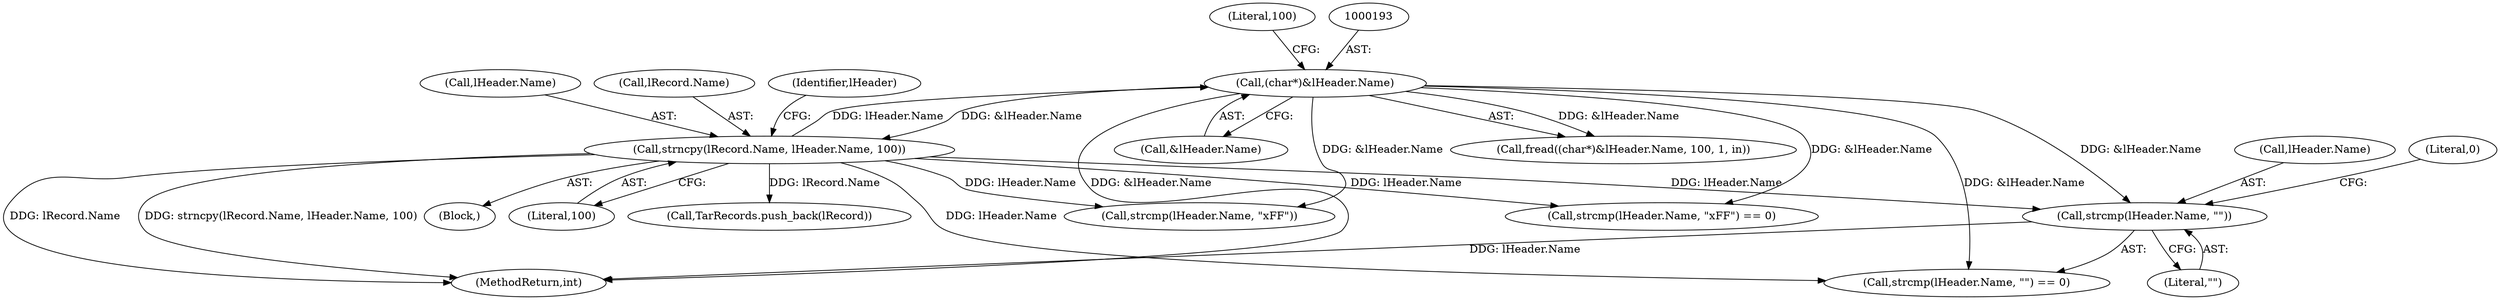 digraph "0_savannah_40cc957f52e772f45125126439ba9333cf2d2998_0@API" {
"1000391" [label="(Call,strcmp(lHeader.Name, \"\"))"];
"1000192" [label="(Call,(char*)&lHeader.Name)"];
"1000355" [label="(Call,strncpy(lRecord.Name, lHeader.Name, 100))"];
"1000365" [label="(Call,strcmp(lHeader.Name, \"\xFF\"))"];
"1000392" [label="(Call,lHeader.Name)"];
"1000395" [label="(Literal,\"\")"];
"1000198" [label="(Literal,100)"];
"1000396" [label="(Literal,0)"];
"1000178" [label="(Block,)"];
"1000362" [label="(Literal,100)"];
"1000390" [label="(Call,strcmp(lHeader.Name, \"\") == 0)"];
"1000359" [label="(Call,lHeader.Name)"];
"1000391" [label="(Call,strcmp(lHeader.Name, \"\"))"];
"1000194" [label="(Call,&lHeader.Name)"];
"1000356" [label="(Call,lRecord.Name)"];
"1000355" [label="(Call,strncpy(lRecord.Name, lHeader.Name, 100))"];
"1000444" [label="(Call,TarRecords.push_back(lRecord))"];
"1000192" [label="(Call,(char*)&lHeader.Name)"];
"1000464" [label="(MethodReturn,int)"];
"1000364" [label="(Call,strcmp(lHeader.Name, \"\xFF\") == 0)"];
"1000191" [label="(Call,fread((char*)&lHeader.Name, 100, 1, in))"];
"1000367" [label="(Identifier,lHeader)"];
"1000391" -> "1000390"  [label="AST: "];
"1000391" -> "1000395"  [label="CFG: "];
"1000392" -> "1000391"  [label="AST: "];
"1000395" -> "1000391"  [label="AST: "];
"1000396" -> "1000391"  [label="CFG: "];
"1000391" -> "1000464"  [label="DDG: lHeader.Name"];
"1000192" -> "1000391"  [label="DDG: &lHeader.Name"];
"1000355" -> "1000391"  [label="DDG: lHeader.Name"];
"1000192" -> "1000191"  [label="AST: "];
"1000192" -> "1000194"  [label="CFG: "];
"1000193" -> "1000192"  [label="AST: "];
"1000194" -> "1000192"  [label="AST: "];
"1000198" -> "1000192"  [label="CFG: "];
"1000192" -> "1000464"  [label="DDG: &lHeader.Name"];
"1000192" -> "1000191"  [label="DDG: &lHeader.Name"];
"1000355" -> "1000192"  [label="DDG: lHeader.Name"];
"1000192" -> "1000355"  [label="DDG: &lHeader.Name"];
"1000192" -> "1000364"  [label="DDG: &lHeader.Name"];
"1000192" -> "1000365"  [label="DDG: &lHeader.Name"];
"1000192" -> "1000390"  [label="DDG: &lHeader.Name"];
"1000355" -> "1000178"  [label="AST: "];
"1000355" -> "1000362"  [label="CFG: "];
"1000356" -> "1000355"  [label="AST: "];
"1000359" -> "1000355"  [label="AST: "];
"1000362" -> "1000355"  [label="AST: "];
"1000367" -> "1000355"  [label="CFG: "];
"1000355" -> "1000464"  [label="DDG: lRecord.Name"];
"1000355" -> "1000464"  [label="DDG: strncpy(lRecord.Name, lHeader.Name, 100)"];
"1000355" -> "1000364"  [label="DDG: lHeader.Name"];
"1000355" -> "1000365"  [label="DDG: lHeader.Name"];
"1000355" -> "1000390"  [label="DDG: lHeader.Name"];
"1000355" -> "1000444"  [label="DDG: lRecord.Name"];
}
